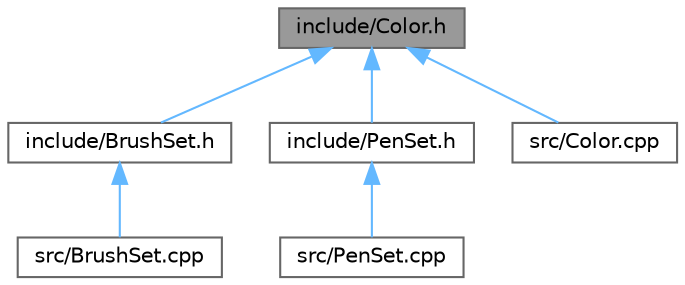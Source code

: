 digraph "include/Color.h"
{
 // LATEX_PDF_SIZE
  bgcolor="transparent";
  edge [fontname=Helvetica,fontsize=10,labelfontname=Helvetica,labelfontsize=10];
  node [fontname=Helvetica,fontsize=10,shape=box,height=0.2,width=0.4];
  Node1 [id="Node000001",label="include/Color.h",height=0.2,width=0.4,color="gray40", fillcolor="grey60", style="filled", fontcolor="black",tooltip=" "];
  Node1 -> Node2 [id="edge1_Node000001_Node000002",dir="back",color="steelblue1",style="solid",tooltip=" "];
  Node2 [id="Node000002",label="include/BrushSet.h",height=0.2,width=0.4,color="grey40", fillcolor="white", style="filled",URL="$_brush_set_8h.html",tooltip=" "];
  Node2 -> Node3 [id="edge2_Node000002_Node000003",dir="back",color="steelblue1",style="solid",tooltip=" "];
  Node3 [id="Node000003",label="src/BrushSet.cpp",height=0.2,width=0.4,color="grey40", fillcolor="white", style="filled",URL="$_brush_set_8cpp.html",tooltip=" "];
  Node1 -> Node4 [id="edge3_Node000001_Node000004",dir="back",color="steelblue1",style="solid",tooltip=" "];
  Node4 [id="Node000004",label="include/PenSet.h",height=0.2,width=0.4,color="grey40", fillcolor="white", style="filled",URL="$_pen_set_8h.html",tooltip=" "];
  Node4 -> Node5 [id="edge4_Node000004_Node000005",dir="back",color="steelblue1",style="solid",tooltip=" "];
  Node5 [id="Node000005",label="src/PenSet.cpp",height=0.2,width=0.4,color="grey40", fillcolor="white", style="filled",URL="$_pen_set_8cpp.html",tooltip=" "];
  Node1 -> Node6 [id="edge5_Node000001_Node000006",dir="back",color="steelblue1",style="solid",tooltip=" "];
  Node6 [id="Node000006",label="src/Color.cpp",height=0.2,width=0.4,color="grey40", fillcolor="white", style="filled",URL="$_color_8cpp.html",tooltip=" "];
}
